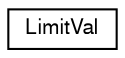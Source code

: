 digraph "Graphical Class Hierarchy"
{
  edge [fontname="FreeSans",fontsize="10",labelfontname="FreeSans",labelfontsize="10"];
  node [fontname="FreeSans",fontsize="10",shape=record];
  rankdir="LR";
  Node0 [label="LimitVal",height=0.2,width=0.4,color="black", fillcolor="white", style="filled",URL="$structLimitVal.html"];
}
